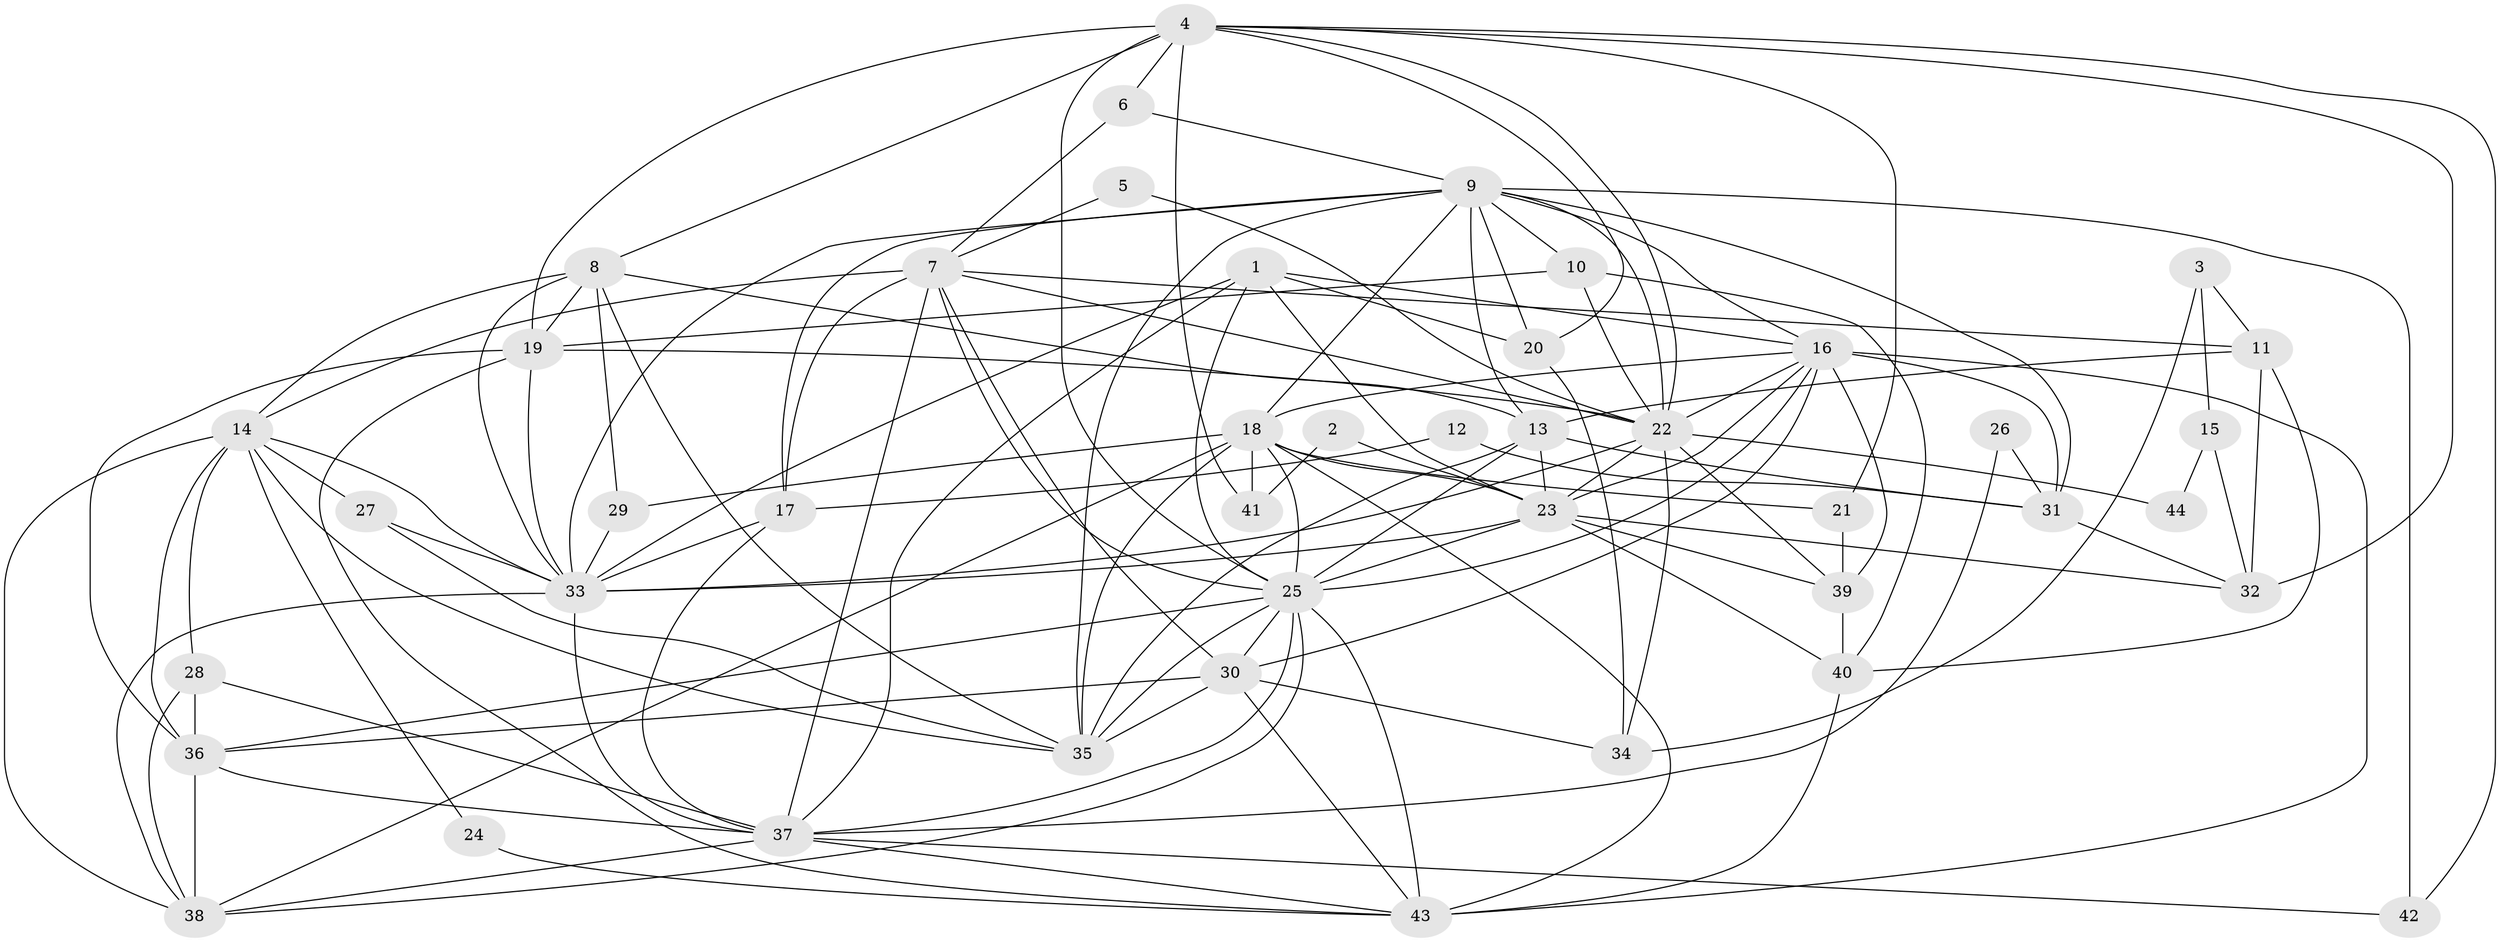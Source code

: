 // original degree distribution, {3: 0.23853211009174313, 2: 0.1651376146788991, 4: 0.28440366972477066, 5: 0.1559633027522936, 8: 0.03669724770642202, 6: 0.09174311926605505, 7: 0.027522935779816515}
// Generated by graph-tools (version 1.1) at 2025/51/03/04/25 22:51:03]
// undirected, 44 vertices, 133 edges
graph export_dot {
  node [color=gray90,style=filled];
  1;
  2;
  3;
  4;
  5;
  6;
  7;
  8;
  9;
  10;
  11;
  12;
  13;
  14;
  15;
  16;
  17;
  18;
  19;
  20;
  21;
  22;
  23;
  24;
  25;
  26;
  27;
  28;
  29;
  30;
  31;
  32;
  33;
  34;
  35;
  36;
  37;
  38;
  39;
  40;
  41;
  42;
  43;
  44;
  1 -- 16 [weight=1.0];
  1 -- 20 [weight=1.0];
  1 -- 23 [weight=1.0];
  1 -- 25 [weight=1.0];
  1 -- 33 [weight=1.0];
  1 -- 37 [weight=1.0];
  2 -- 23 [weight=1.0];
  2 -- 41 [weight=1.0];
  3 -- 11 [weight=1.0];
  3 -- 15 [weight=1.0];
  3 -- 34 [weight=1.0];
  4 -- 6 [weight=3.0];
  4 -- 8 [weight=1.0];
  4 -- 19 [weight=1.0];
  4 -- 20 [weight=1.0];
  4 -- 21 [weight=1.0];
  4 -- 22 [weight=1.0];
  4 -- 25 [weight=1.0];
  4 -- 32 [weight=2.0];
  4 -- 41 [weight=1.0];
  4 -- 42 [weight=1.0];
  5 -- 7 [weight=1.0];
  5 -- 22 [weight=1.0];
  6 -- 7 [weight=1.0];
  6 -- 9 [weight=1.0];
  7 -- 11 [weight=1.0];
  7 -- 14 [weight=1.0];
  7 -- 17 [weight=1.0];
  7 -- 22 [weight=1.0];
  7 -- 25 [weight=1.0];
  7 -- 30 [weight=1.0];
  7 -- 37 [weight=1.0];
  8 -- 13 [weight=1.0];
  8 -- 14 [weight=1.0];
  8 -- 19 [weight=2.0];
  8 -- 29 [weight=1.0];
  8 -- 33 [weight=1.0];
  8 -- 35 [weight=1.0];
  9 -- 10 [weight=1.0];
  9 -- 13 [weight=1.0];
  9 -- 16 [weight=1.0];
  9 -- 17 [weight=1.0];
  9 -- 18 [weight=1.0];
  9 -- 20 [weight=1.0];
  9 -- 22 [weight=1.0];
  9 -- 31 [weight=1.0];
  9 -- 33 [weight=2.0];
  9 -- 35 [weight=1.0];
  9 -- 42 [weight=1.0];
  10 -- 19 [weight=1.0];
  10 -- 22 [weight=1.0];
  10 -- 40 [weight=1.0];
  11 -- 13 [weight=1.0];
  11 -- 32 [weight=1.0];
  11 -- 40 [weight=1.0];
  12 -- 17 [weight=1.0];
  12 -- 31 [weight=1.0];
  13 -- 23 [weight=1.0];
  13 -- 25 [weight=2.0];
  13 -- 31 [weight=1.0];
  13 -- 35 [weight=1.0];
  14 -- 24 [weight=1.0];
  14 -- 27 [weight=1.0];
  14 -- 28 [weight=1.0];
  14 -- 33 [weight=2.0];
  14 -- 35 [weight=1.0];
  14 -- 36 [weight=2.0];
  14 -- 38 [weight=1.0];
  15 -- 32 [weight=1.0];
  15 -- 44 [weight=1.0];
  16 -- 18 [weight=1.0];
  16 -- 22 [weight=1.0];
  16 -- 23 [weight=1.0];
  16 -- 25 [weight=1.0];
  16 -- 30 [weight=1.0];
  16 -- 31 [weight=1.0];
  16 -- 39 [weight=1.0];
  16 -- 43 [weight=2.0];
  17 -- 33 [weight=2.0];
  17 -- 37 [weight=1.0];
  18 -- 21 [weight=1.0];
  18 -- 23 [weight=1.0];
  18 -- 25 [weight=1.0];
  18 -- 29 [weight=1.0];
  18 -- 35 [weight=1.0];
  18 -- 38 [weight=1.0];
  18 -- 41 [weight=1.0];
  18 -- 43 [weight=1.0];
  19 -- 22 [weight=1.0];
  19 -- 33 [weight=1.0];
  19 -- 36 [weight=1.0];
  19 -- 43 [weight=1.0];
  20 -- 34 [weight=1.0];
  21 -- 39 [weight=1.0];
  22 -- 23 [weight=2.0];
  22 -- 33 [weight=1.0];
  22 -- 34 [weight=1.0];
  22 -- 39 [weight=1.0];
  22 -- 44 [weight=1.0];
  23 -- 25 [weight=1.0];
  23 -- 32 [weight=1.0];
  23 -- 33 [weight=2.0];
  23 -- 39 [weight=1.0];
  23 -- 40 [weight=1.0];
  24 -- 43 [weight=1.0];
  25 -- 30 [weight=1.0];
  25 -- 35 [weight=2.0];
  25 -- 36 [weight=1.0];
  25 -- 37 [weight=2.0];
  25 -- 38 [weight=1.0];
  25 -- 43 [weight=1.0];
  26 -- 31 [weight=1.0];
  26 -- 37 [weight=1.0];
  27 -- 33 [weight=1.0];
  27 -- 35 [weight=1.0];
  28 -- 36 [weight=1.0];
  28 -- 37 [weight=1.0];
  28 -- 38 [weight=1.0];
  29 -- 33 [weight=1.0];
  30 -- 34 [weight=1.0];
  30 -- 35 [weight=1.0];
  30 -- 36 [weight=1.0];
  30 -- 43 [weight=1.0];
  31 -- 32 [weight=1.0];
  33 -- 37 [weight=1.0];
  33 -- 38 [weight=1.0];
  36 -- 37 [weight=1.0];
  36 -- 38 [weight=1.0];
  37 -- 38 [weight=1.0];
  37 -- 42 [weight=1.0];
  37 -- 43 [weight=1.0];
  39 -- 40 [weight=1.0];
  40 -- 43 [weight=1.0];
}
